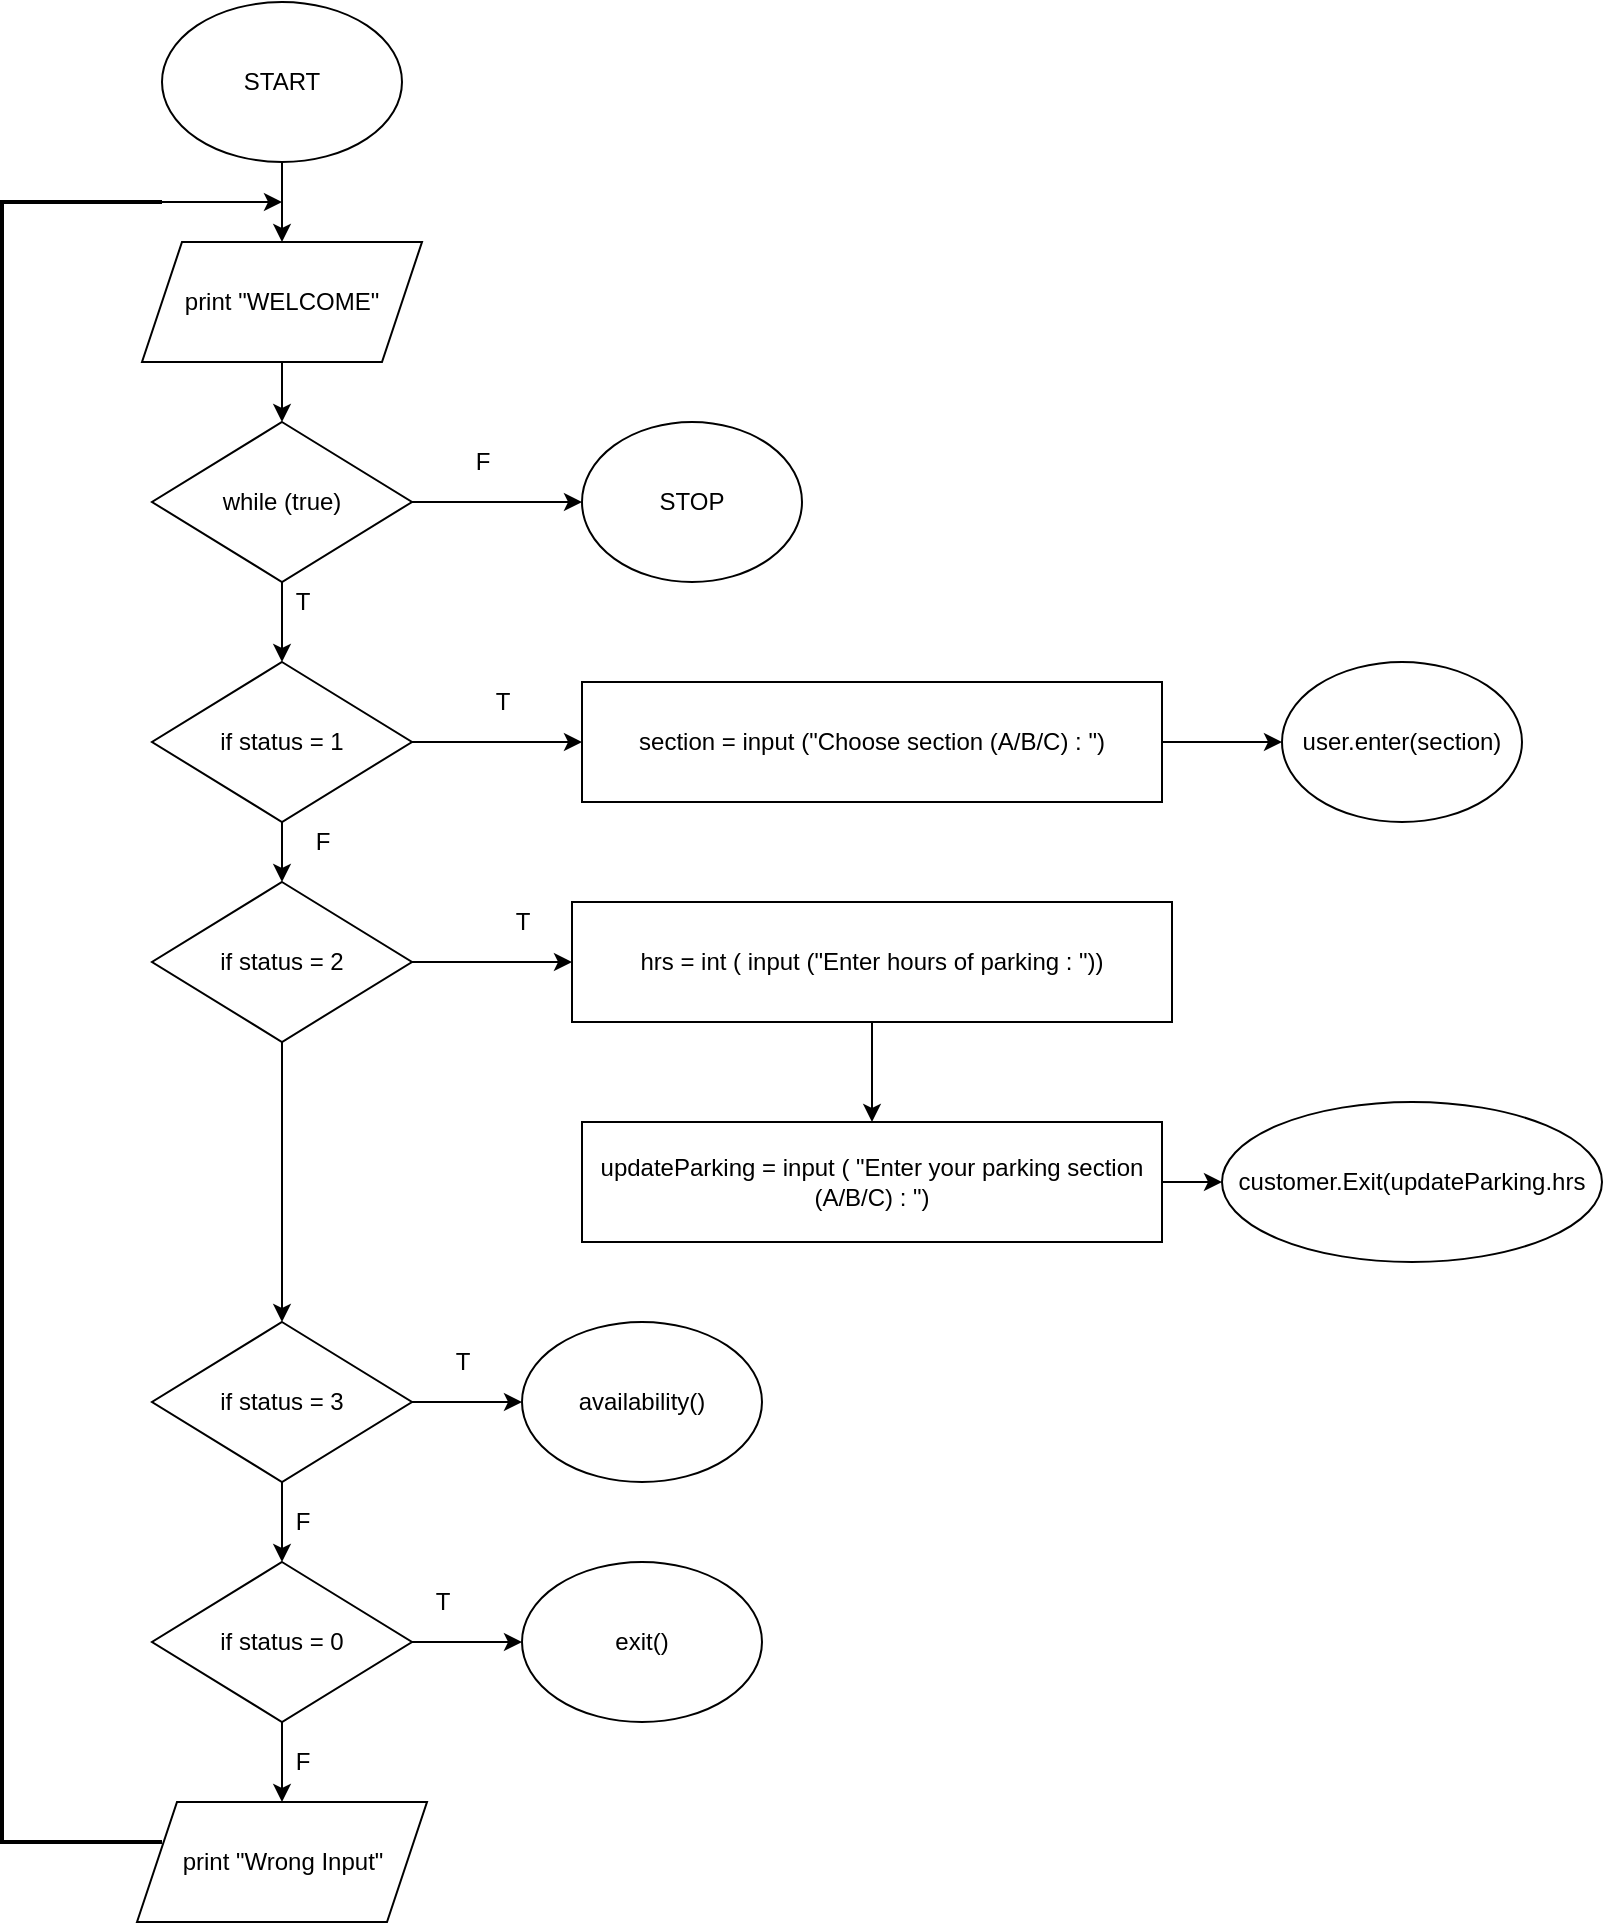 <mxfile version="20.0.3" type="github" pages="3"><diagram id="dZke65FeWdTrtd71lQtq" name="Page-1"><mxGraphModel dx="2129" dy="827" grid="1" gridSize="10" guides="1" tooltips="1" connect="1" arrows="1" fold="1" page="1" pageScale="1" pageWidth="850" pageHeight="1100" math="0" shadow="0"><root><mxCell id="0"/><mxCell id="1" parent="0"/><mxCell id="yuDeWoxZAECr5ZkOTP4S-1" value="" style="edgeStyle=orthogonalEdgeStyle;rounded=0;orthogonalLoop=1;jettySize=auto;html=1;" edge="1" parent="1" source="gPlOjS829pnAXHaT288M-1" target="gPlOjS829pnAXHaT288M-2"><mxGeometry relative="1" as="geometry"/></mxCell><mxCell id="gPlOjS829pnAXHaT288M-1" value="START" style="ellipse;whiteSpace=wrap;html=1;" vertex="1" parent="1"><mxGeometry x="110" y="40" width="120" height="80" as="geometry"/></mxCell><mxCell id="yuDeWoxZAECr5ZkOTP4S-2" value="" style="edgeStyle=orthogonalEdgeStyle;rounded=0;orthogonalLoop=1;jettySize=auto;html=1;" edge="1" parent="1" source="gPlOjS829pnAXHaT288M-2" target="gPlOjS829pnAXHaT288M-3"><mxGeometry relative="1" as="geometry"/></mxCell><mxCell id="gPlOjS829pnAXHaT288M-2" value="print &quot;WELCOME&quot;" style="shape=parallelogram;perimeter=parallelogramPerimeter;whiteSpace=wrap;html=1;fixedSize=1;" vertex="1" parent="1"><mxGeometry x="100" y="160" width="140" height="60" as="geometry"/></mxCell><mxCell id="yuDeWoxZAECr5ZkOTP4S-3" value="" style="edgeStyle=orthogonalEdgeStyle;rounded=0;orthogonalLoop=1;jettySize=auto;html=1;" edge="1" parent="1" source="gPlOjS829pnAXHaT288M-3" target="gPlOjS829pnAXHaT288M-5"><mxGeometry relative="1" as="geometry"/></mxCell><mxCell id="yuDeWoxZAECr5ZkOTP4S-20" style="edgeStyle=orthogonalEdgeStyle;rounded=0;orthogonalLoop=1;jettySize=auto;html=1;exitX=1;exitY=0.5;exitDx=0;exitDy=0;entryX=0;entryY=0.5;entryDx=0;entryDy=0;" edge="1" parent="1" source="gPlOjS829pnAXHaT288M-3" target="gPlOjS829pnAXHaT288M-6"><mxGeometry relative="1" as="geometry"/></mxCell><mxCell id="gPlOjS829pnAXHaT288M-3" value="while (true)" style="rhombus;whiteSpace=wrap;html=1;" vertex="1" parent="1"><mxGeometry x="105" y="250" width="130" height="80" as="geometry"/></mxCell><mxCell id="yuDeWoxZAECr5ZkOTP4S-5" style="edgeStyle=orthogonalEdgeStyle;rounded=0;orthogonalLoop=1;jettySize=auto;html=1;exitX=0.5;exitY=1;exitDx=0;exitDy=0;entryX=0.5;entryY=0;entryDx=0;entryDy=0;" edge="1" parent="1" source="gPlOjS829pnAXHaT288M-4" target="gPlOjS829pnAXHaT288M-10"><mxGeometry relative="1" as="geometry"/></mxCell><mxCell id="yuDeWoxZAECr5ZkOTP4S-17" style="edgeStyle=orthogonalEdgeStyle;rounded=0;orthogonalLoop=1;jettySize=auto;html=1;exitX=1;exitY=0.5;exitDx=0;exitDy=0;entryX=0;entryY=0.5;entryDx=0;entryDy=0;" edge="1" parent="1" source="gPlOjS829pnAXHaT288M-4" target="gPlOjS829pnAXHaT288M-8"><mxGeometry relative="1" as="geometry"/></mxCell><mxCell id="gPlOjS829pnAXHaT288M-4" value="if status = 2" style="rhombus;whiteSpace=wrap;html=1;" vertex="1" parent="1"><mxGeometry x="105" y="480" width="130" height="80" as="geometry"/></mxCell><mxCell id="yuDeWoxZAECr5ZkOTP4S-4" value="" style="edgeStyle=orthogonalEdgeStyle;rounded=0;orthogonalLoop=1;jettySize=auto;html=1;" edge="1" parent="1" source="gPlOjS829pnAXHaT288M-5" target="gPlOjS829pnAXHaT288M-4"><mxGeometry relative="1" as="geometry"/></mxCell><mxCell id="yuDeWoxZAECr5ZkOTP4S-18" value="" style="edgeStyle=orthogonalEdgeStyle;rounded=0;orthogonalLoop=1;jettySize=auto;html=1;" edge="1" parent="1" source="gPlOjS829pnAXHaT288M-5" target="gPlOjS829pnAXHaT288M-7"><mxGeometry relative="1" as="geometry"/></mxCell><mxCell id="gPlOjS829pnAXHaT288M-5" value="if status = 1" style="rhombus;whiteSpace=wrap;html=1;" vertex="1" parent="1"><mxGeometry x="105" y="370" width="130" height="80" as="geometry"/></mxCell><mxCell id="gPlOjS829pnAXHaT288M-6" value="STOP" style="ellipse;whiteSpace=wrap;html=1;" vertex="1" parent="1"><mxGeometry x="320" y="250" width="110" height="80" as="geometry"/></mxCell><mxCell id="yuDeWoxZAECr5ZkOTP4S-21" style="edgeStyle=orthogonalEdgeStyle;rounded=0;orthogonalLoop=1;jettySize=auto;html=1;exitX=1;exitY=0.5;exitDx=0;exitDy=0;entryX=0;entryY=0.5;entryDx=0;entryDy=0;" edge="1" parent="1" source="gPlOjS829pnAXHaT288M-7" target="gPlOjS829pnAXHaT288M-15"><mxGeometry relative="1" as="geometry"/></mxCell><mxCell id="gPlOjS829pnAXHaT288M-7" value="section = input (&quot;Choose section (A/B/C) : &quot;)" style="rounded=0;whiteSpace=wrap;html=1;" vertex="1" parent="1"><mxGeometry x="320" y="380" width="290" height="60" as="geometry"/></mxCell><mxCell id="yuDeWoxZAECr5ZkOTP4S-23" style="edgeStyle=orthogonalEdgeStyle;rounded=0;orthogonalLoop=1;jettySize=auto;html=1;exitX=0.5;exitY=1;exitDx=0;exitDy=0;entryX=0.5;entryY=0;entryDx=0;entryDy=0;" edge="1" parent="1" source="gPlOjS829pnAXHaT288M-8" target="gPlOjS829pnAXHaT288M-9"><mxGeometry relative="1" as="geometry"/></mxCell><mxCell id="gPlOjS829pnAXHaT288M-8" value="hrs = int ( input (&quot;Enter hours of parking : &quot;))" style="rounded=0;whiteSpace=wrap;html=1;" vertex="1" parent="1"><mxGeometry x="315" y="490" width="300" height="60" as="geometry"/></mxCell><mxCell id="yuDeWoxZAECr5ZkOTP4S-22" style="edgeStyle=orthogonalEdgeStyle;rounded=0;orthogonalLoop=1;jettySize=auto;html=1;exitX=1;exitY=0.5;exitDx=0;exitDy=0;entryX=0;entryY=0.5;entryDx=0;entryDy=0;" edge="1" parent="1" source="gPlOjS829pnAXHaT288M-9" target="gPlOjS829pnAXHaT288M-16"><mxGeometry relative="1" as="geometry"/></mxCell><mxCell id="gPlOjS829pnAXHaT288M-9" value="updateParking = input ( &quot;Enter your parking section (A/B/C) : &quot;)" style="rounded=0;whiteSpace=wrap;html=1;" vertex="1" parent="1"><mxGeometry x="320" y="600" width="290" height="60" as="geometry"/></mxCell><mxCell id="yuDeWoxZAECr5ZkOTP4S-6" style="edgeStyle=orthogonalEdgeStyle;rounded=0;orthogonalLoop=1;jettySize=auto;html=1;exitX=0.5;exitY=1;exitDx=0;exitDy=0;entryX=0.5;entryY=0;entryDx=0;entryDy=0;" edge="1" parent="1" source="gPlOjS829pnAXHaT288M-10" target="gPlOjS829pnAXHaT288M-11"><mxGeometry relative="1" as="geometry"/></mxCell><mxCell id="yuDeWoxZAECr5ZkOTP4S-15" style="edgeStyle=orthogonalEdgeStyle;rounded=0;orthogonalLoop=1;jettySize=auto;html=1;exitX=1;exitY=0.5;exitDx=0;exitDy=0;entryX=0;entryY=0.5;entryDx=0;entryDy=0;" edge="1" parent="1" source="gPlOjS829pnAXHaT288M-10" target="gPlOjS829pnAXHaT288M-13"><mxGeometry relative="1" as="geometry"/></mxCell><mxCell id="gPlOjS829pnAXHaT288M-10" value="if status = 3" style="rhombus;whiteSpace=wrap;html=1;" vertex="1" parent="1"><mxGeometry x="105" y="700" width="130" height="80" as="geometry"/></mxCell><mxCell id="yuDeWoxZAECr5ZkOTP4S-7" style="edgeStyle=orthogonalEdgeStyle;rounded=0;orthogonalLoop=1;jettySize=auto;html=1;exitX=0.5;exitY=1;exitDx=0;exitDy=0;entryX=0.5;entryY=0;entryDx=0;entryDy=0;" edge="1" parent="1" source="gPlOjS829pnAXHaT288M-11" target="gPlOjS829pnAXHaT288M-12"><mxGeometry relative="1" as="geometry"/></mxCell><mxCell id="yuDeWoxZAECr5ZkOTP4S-16" style="edgeStyle=orthogonalEdgeStyle;rounded=0;orthogonalLoop=1;jettySize=auto;html=1;exitX=1;exitY=0.5;exitDx=0;exitDy=0;entryX=0;entryY=0.5;entryDx=0;entryDy=0;" edge="1" parent="1" source="gPlOjS829pnAXHaT288M-11" target="gPlOjS829pnAXHaT288M-14"><mxGeometry relative="1" as="geometry"/></mxCell><mxCell id="gPlOjS829pnAXHaT288M-11" value="if status = 0" style="rhombus;whiteSpace=wrap;html=1;" vertex="1" parent="1"><mxGeometry x="105" y="820" width="130" height="80" as="geometry"/></mxCell><mxCell id="gPlOjS829pnAXHaT288M-12" value="print &quot;Wrong Input&quot;" style="shape=parallelogram;perimeter=parallelogramPerimeter;whiteSpace=wrap;html=1;fixedSize=1;" vertex="1" parent="1"><mxGeometry x="97.5" y="940" width="145" height="60" as="geometry"/></mxCell><mxCell id="gPlOjS829pnAXHaT288M-13" value="availability()" style="ellipse;whiteSpace=wrap;html=1;" vertex="1" parent="1"><mxGeometry x="290" y="700" width="120" height="80" as="geometry"/></mxCell><mxCell id="gPlOjS829pnAXHaT288M-14" value="exit()" style="ellipse;whiteSpace=wrap;html=1;" vertex="1" parent="1"><mxGeometry x="290" y="820" width="120" height="80" as="geometry"/></mxCell><mxCell id="gPlOjS829pnAXHaT288M-15" value="user.enter(section)" style="ellipse;whiteSpace=wrap;html=1;" vertex="1" parent="1"><mxGeometry x="670" y="370" width="120" height="80" as="geometry"/></mxCell><mxCell id="gPlOjS829pnAXHaT288M-16" value="customer.Exit(updateParking.hrs" style="ellipse;whiteSpace=wrap;html=1;" vertex="1" parent="1"><mxGeometry x="640" y="590" width="190" height="80" as="geometry"/></mxCell><mxCell id="yuDeWoxZAECr5ZkOTP4S-14" style="edgeStyle=orthogonalEdgeStyle;rounded=0;orthogonalLoop=1;jettySize=auto;html=1;exitX=1;exitY=0;exitDx=0;exitDy=0;exitPerimeter=0;" edge="1" parent="1" source="yuDeWoxZAECr5ZkOTP4S-13"><mxGeometry relative="1" as="geometry"><mxPoint x="170" y="140" as="targetPoint"/><Array as="points"><mxPoint x="130" y="140"/><mxPoint x="130" y="140"/></Array></mxGeometry></mxCell><mxCell id="yuDeWoxZAECr5ZkOTP4S-13" value="" style="strokeWidth=2;html=1;shape=mxgraph.flowchart.annotation_1;align=left;pointerEvents=1;" vertex="1" parent="1"><mxGeometry x="30" y="140" width="80" height="820" as="geometry"/></mxCell><mxCell id="gNuWgUOWzF7kq5KOyd63-1" value="F" style="text;html=1;align=center;verticalAlign=middle;resizable=0;points=[];autosize=1;strokeColor=none;fillColor=none;" vertex="1" parent="1"><mxGeometry x="255" y="255" width="30" height="30" as="geometry"/></mxCell><mxCell id="gNuWgUOWzF7kq5KOyd63-2" value="T" style="text;html=1;align=center;verticalAlign=middle;resizable=0;points=[];autosize=1;strokeColor=none;fillColor=none;" vertex="1" parent="1"><mxGeometry x="265" y="375" width="30" height="30" as="geometry"/></mxCell><mxCell id="gNuWgUOWzF7kq5KOyd63-3" value="T" style="text;html=1;align=center;verticalAlign=middle;resizable=0;points=[];autosize=1;strokeColor=none;fillColor=none;" vertex="1" parent="1"><mxGeometry x="165" y="325" width="30" height="30" as="geometry"/></mxCell><mxCell id="gNuWgUOWzF7kq5KOyd63-4" value="F" style="text;html=1;align=center;verticalAlign=middle;resizable=0;points=[];autosize=1;strokeColor=none;fillColor=none;" vertex="1" parent="1"><mxGeometry x="175" y="445" width="30" height="30" as="geometry"/></mxCell><mxCell id="gNuWgUOWzF7kq5KOyd63-5" value="T" style="text;html=1;align=center;verticalAlign=middle;resizable=0;points=[];autosize=1;strokeColor=none;fillColor=none;" vertex="1" parent="1"><mxGeometry x="275" y="485" width="30" height="30" as="geometry"/></mxCell><mxCell id="gNuWgUOWzF7kq5KOyd63-6" value="T" style="text;html=1;align=center;verticalAlign=middle;resizable=0;points=[];autosize=1;strokeColor=none;fillColor=none;" vertex="1" parent="1"><mxGeometry x="245" y="705" width="30" height="30" as="geometry"/></mxCell><mxCell id="gNuWgUOWzF7kq5KOyd63-7" value="T" style="text;html=1;align=center;verticalAlign=middle;resizable=0;points=[];autosize=1;strokeColor=none;fillColor=none;" vertex="1" parent="1"><mxGeometry x="235" y="825" width="30" height="30" as="geometry"/></mxCell><mxCell id="gNuWgUOWzF7kq5KOyd63-8" value="F" style="text;html=1;align=center;verticalAlign=middle;resizable=0;points=[];autosize=1;strokeColor=none;fillColor=none;" vertex="1" parent="1"><mxGeometry x="165" y="905" width="30" height="30" as="geometry"/></mxCell><mxCell id="gNuWgUOWzF7kq5KOyd63-9" value="F" style="text;html=1;align=center;verticalAlign=middle;resizable=0;points=[];autosize=1;strokeColor=none;fillColor=none;" vertex="1" parent="1"><mxGeometry x="165" y="785" width="30" height="30" as="geometry"/></mxCell></root></mxGraphModel></diagram><diagram id="xhCOmpASh_4ALtEnbLEV" name="Page-2"><mxGraphModel dx="595" dy="603" grid="1" gridSize="10" guides="1" tooltips="1" connect="1" arrows="1" fold="1" page="1" pageScale="1" pageWidth="850" pageHeight="1100" math="0" shadow="0"><root><mxCell id="0"/><mxCell id="1" parent="0"/><mxCell id="6RnPER0zExKGgzxVN3t1-1" value="print ( &quot;Parking is full!!&quot;)" style="shape=parallelogram;perimeter=parallelogramPerimeter;whiteSpace=wrap;html=1;fixedSize=1;" vertex="1" parent="1"><mxGeometry x="40" y="190" width="160" height="60" as="geometry"/></mxCell><mxCell id="Ubqw5vopJrN0xRVQQQf5-1" style="edgeStyle=orthogonalEdgeStyle;rounded=0;orthogonalLoop=1;jettySize=auto;html=1;exitX=0.5;exitY=1;exitDx=0;exitDy=0;entryX=0.5;entryY=0;entryDx=0;entryDy=0;" edge="1" parent="1" source="6RnPER0zExKGgzxVN3t1-4" target="6RnPER0zExKGgzxVN3t1-6"><mxGeometry relative="1" as="geometry"/></mxCell><mxCell id="Ubqw5vopJrN0xRVQQQf5-8" style="edgeStyle=orthogonalEdgeStyle;rounded=0;orthogonalLoop=1;jettySize=auto;html=1;exitX=0;exitY=0.5;exitDx=0;exitDy=0;entryX=1;entryY=0.5;entryDx=0;entryDy=0;" edge="1" parent="1" source="6RnPER0zExKGgzxVN3t1-4" target="6RnPER0zExKGgzxVN3t1-1"><mxGeometry relative="1" as="geometry"/></mxCell><mxCell id="6RnPER0zExKGgzxVN3t1-4" value="if parking &amp;gt; 0" style="rhombus;whiteSpace=wrap;html=1;" vertex="1" parent="1"><mxGeometry x="260" y="180" width="190" height="80" as="geometry"/></mxCell><mxCell id="Ubqw5vopJrN0xRVQQQf5-3" style="edgeStyle=orthogonalEdgeStyle;rounded=0;orthogonalLoop=1;jettySize=auto;html=1;exitX=0.5;exitY=1;exitDx=0;exitDy=0;entryX=0.5;entryY=0;entryDx=0;entryDy=0;" edge="1" parent="1" source="6RnPER0zExKGgzxVN3t1-5" target="6RnPER0zExKGgzxVN3t1-8"><mxGeometry relative="1" as="geometry"/></mxCell><mxCell id="Ubqw5vopJrN0xRVQQQf5-7" style="edgeStyle=orthogonalEdgeStyle;rounded=0;orthogonalLoop=1;jettySize=auto;html=1;exitX=0;exitY=0.5;exitDx=0;exitDy=0;entryX=1;entryY=0.5;entryDx=0;entryDy=0;" edge="1" parent="1" source="6RnPER0zExKGgzxVN3t1-5" target="He_QfMIC1nEF6KLWv-Cf-2"><mxGeometry relative="1" as="geometry"/></mxCell><mxCell id="6RnPER0zExKGgzxVN3t1-5" value="if parking &amp;gt; 0" style="rhombus;whiteSpace=wrap;html=1;" vertex="1" parent="1"><mxGeometry x="270" y="390" width="170" height="80" as="geometry"/></mxCell><mxCell id="6RnPER0zExKGgzxVN3t1-6" value="parking [A] -= 1" style="rounded=0;whiteSpace=wrap;html=1;" vertex="1" parent="1"><mxGeometry x="295" y="290" width="120" height="60" as="geometry"/></mxCell><mxCell id="Ubqw5vopJrN0xRVQQQf5-5" style="edgeStyle=orthogonalEdgeStyle;rounded=0;orthogonalLoop=1;jettySize=auto;html=1;exitX=0.5;exitY=1;exitDx=0;exitDy=0;entryX=0.5;entryY=0;entryDx=0;entryDy=0;" edge="1" parent="1" source="6RnPER0zExKGgzxVN3t1-7" target="6RnPER0zExKGgzxVN3t1-9"><mxGeometry relative="1" as="geometry"/></mxCell><mxCell id="Ubqw5vopJrN0xRVQQQf5-6" style="edgeStyle=orthogonalEdgeStyle;rounded=0;orthogonalLoop=1;jettySize=auto;html=1;exitX=0;exitY=0.5;exitDx=0;exitDy=0;entryX=1;entryY=0.5;entryDx=0;entryDy=0;" edge="1" parent="1" source="6RnPER0zExKGgzxVN3t1-7" target="He_QfMIC1nEF6KLWv-Cf-1"><mxGeometry relative="1" as="geometry"/></mxCell><mxCell id="6RnPER0zExKGgzxVN3t1-7" value="if parking &amp;gt; 0" style="rhombus;whiteSpace=wrap;html=1;" vertex="1" parent="1"><mxGeometry x="270" y="590" width="170" height="80" as="geometry"/></mxCell><mxCell id="6RnPER0zExKGgzxVN3t1-8" value="parking [A] -= 1" style="rounded=0;whiteSpace=wrap;html=1;" vertex="1" parent="1"><mxGeometry x="295" y="500" width="120" height="60" as="geometry"/></mxCell><mxCell id="6RnPER0zExKGgzxVN3t1-9" value="parking [A] -= 1" style="rounded=0;whiteSpace=wrap;html=1;" vertex="1" parent="1"><mxGeometry x="295" y="710" width="120" height="60" as="geometry"/></mxCell><mxCell id="Ubqw5vopJrN0xRVQQQf5-15" value="" style="edgeStyle=orthogonalEdgeStyle;rounded=0;orthogonalLoop=1;jettySize=auto;html=1;" edge="1" parent="1" source="6RnPER0zExKGgzxVN3t1-10" target="6RnPER0zExKGgzxVN3t1-11"><mxGeometry relative="1" as="geometry"/></mxCell><mxCell id="6RnPER0zExKGgzxVN3t1-10" value="user.Enter (section)" style="ellipse;whiteSpace=wrap;html=1;" vertex="1" parent="1"><mxGeometry x="545" y="70" width="120" height="80" as="geometry"/></mxCell><mxCell id="Ubqw5vopJrN0xRVQQQf5-9" style="edgeStyle=orthogonalEdgeStyle;rounded=0;orthogonalLoop=1;jettySize=auto;html=1;exitX=0;exitY=0.5;exitDx=0;exitDy=0;entryX=1;entryY=0.5;entryDx=0;entryDy=0;" edge="1" parent="1" source="6RnPER0zExKGgzxVN3t1-11" target="6RnPER0zExKGgzxVN3t1-4"><mxGeometry relative="1" as="geometry"/></mxCell><mxCell id="Ubqw5vopJrN0xRVQQQf5-14" style="edgeStyle=orthogonalEdgeStyle;rounded=0;orthogonalLoop=1;jettySize=auto;html=1;exitX=0.5;exitY=1;exitDx=0;exitDy=0;entryX=0.5;entryY=0;entryDx=0;entryDy=0;" edge="1" parent="1" source="6RnPER0zExKGgzxVN3t1-11" target="6RnPER0zExKGgzxVN3t1-12"><mxGeometry relative="1" as="geometry"/></mxCell><mxCell id="6RnPER0zExKGgzxVN3t1-11" value="if section = A" style="rhombus;whiteSpace=wrap;html=1;" vertex="1" parent="1"><mxGeometry x="510" y="180" width="190" height="80" as="geometry"/></mxCell><mxCell id="Ubqw5vopJrN0xRVQQQf5-10" style="edgeStyle=orthogonalEdgeStyle;rounded=0;orthogonalLoop=1;jettySize=auto;html=1;exitX=0;exitY=0.5;exitDx=0;exitDy=0;entryX=1;entryY=0.5;entryDx=0;entryDy=0;" edge="1" parent="1" source="6RnPER0zExKGgzxVN3t1-12" target="6RnPER0zExKGgzxVN3t1-5"><mxGeometry relative="1" as="geometry"/></mxCell><mxCell id="Ubqw5vopJrN0xRVQQQf5-13" style="edgeStyle=orthogonalEdgeStyle;rounded=0;orthogonalLoop=1;jettySize=auto;html=1;exitX=0.5;exitY=1;exitDx=0;exitDy=0;entryX=0.5;entryY=0;entryDx=0;entryDy=0;" edge="1" parent="1" source="6RnPER0zExKGgzxVN3t1-12" target="6RnPER0zExKGgzxVN3t1-13"><mxGeometry relative="1" as="geometry"/></mxCell><mxCell id="6RnPER0zExKGgzxVN3t1-12" value="if section = B" style="rhombus;whiteSpace=wrap;html=1;" vertex="1" parent="1"><mxGeometry x="497.5" y="390" width="215" height="80" as="geometry"/></mxCell><mxCell id="Ubqw5vopJrN0xRVQQQf5-11" style="edgeStyle=orthogonalEdgeStyle;rounded=0;orthogonalLoop=1;jettySize=auto;html=1;exitX=0;exitY=0.5;exitDx=0;exitDy=0;entryX=1;entryY=0.5;entryDx=0;entryDy=0;" edge="1" parent="1" source="6RnPER0zExKGgzxVN3t1-13" target="6RnPER0zExKGgzxVN3t1-7"><mxGeometry relative="1" as="geometry"/></mxCell><mxCell id="Ubqw5vopJrN0xRVQQQf5-12" style="edgeStyle=orthogonalEdgeStyle;rounded=0;orthogonalLoop=1;jettySize=auto;html=1;exitX=0.5;exitY=1;exitDx=0;exitDy=0;entryX=0.5;entryY=0;entryDx=0;entryDy=0;" edge="1" parent="1" source="6RnPER0zExKGgzxVN3t1-13" target="6RnPER0zExKGgzxVN3t1-14"><mxGeometry relative="1" as="geometry"/></mxCell><mxCell id="6RnPER0zExKGgzxVN3t1-13" value="if section = C" style="rhombus;whiteSpace=wrap;html=1;" vertex="1" parent="1"><mxGeometry x="497.5" y="590" width="215" height="80" as="geometry"/></mxCell><mxCell id="6RnPER0zExKGgzxVN3t1-14" value="print ( &quot;Wrong Input&quot; )" style="shape=parallelogram;perimeter=parallelogramPerimeter;whiteSpace=wrap;html=1;fixedSize=1;" vertex="1" parent="1"><mxGeometry x="495" y="740" width="220" height="60" as="geometry"/></mxCell><mxCell id="Ubqw5vopJrN0xRVQQQf5-16" style="edgeStyle=orthogonalEdgeStyle;rounded=0;orthogonalLoop=1;jettySize=auto;html=1;exitX=0.5;exitY=1;exitDx=0;exitDy=0;entryX=0.5;entryY=0;entryDx=0;entryDy=0;" edge="1" parent="1" source="6RnPER0zExKGgzxVN3t1-15" target="6RnPER0zExKGgzxVN3t1-16"><mxGeometry relative="1" as="geometry"/></mxCell><mxCell id="6RnPER0zExKGgzxVN3t1-15" value="availability()" style="ellipse;whiteSpace=wrap;html=1;" vertex="1" parent="1"><mxGeometry x="80" y="860" width="120" height="80" as="geometry"/></mxCell><mxCell id="6RnPER0zExKGgzxVN3t1-16" value="print(&quot;----Parking Available----&quot;)" style="shape=parallelogram;perimeter=parallelogramPerimeter;whiteSpace=wrap;html=1;fixedSize=1;" vertex="1" parent="1"><mxGeometry x="35" y="980" width="210" height="60" as="geometry"/></mxCell><mxCell id="He_QfMIC1nEF6KLWv-Cf-1" value="Print ( &quot;Parking is full!!&quot;)" style="shape=parallelogram;perimeter=parallelogramPerimeter;whiteSpace=wrap;html=1;fixedSize=1;" vertex="1" parent="1"><mxGeometry x="35" y="600" width="160" height="60" as="geometry"/></mxCell><mxCell id="He_QfMIC1nEF6KLWv-Cf-2" value="print ( &quot;Parking is full!!&quot;)" style="shape=parallelogram;perimeter=parallelogramPerimeter;whiteSpace=wrap;html=1;fixedSize=1;" vertex="1" parent="1"><mxGeometry x="40" y="400" width="160" height="60" as="geometry"/></mxCell><mxCell id="XQUGs3RwAXhIxsUgrfzX-1" value="T" style="text;html=1;align=center;verticalAlign=middle;resizable=0;points=[];autosize=1;strokeColor=none;fillColor=none;" vertex="1" parent="1"><mxGeometry x="475" y="185" width="30" height="30" as="geometry"/></mxCell><mxCell id="XQUGs3RwAXhIxsUgrfzX-2" value="T" style="text;html=1;align=center;verticalAlign=middle;resizable=0;points=[];autosize=1;strokeColor=none;fillColor=none;" vertex="1" parent="1"><mxGeometry x="465" y="395" width="30" height="30" as="geometry"/></mxCell><mxCell id="XQUGs3RwAXhIxsUgrfzX-3" value="F" style="text;html=1;align=center;verticalAlign=middle;resizable=0;points=[];autosize=1;strokeColor=none;fillColor=none;" vertex="1" parent="1"><mxGeometry x="225" y="185" width="30" height="30" as="geometry"/></mxCell><mxCell id="XQUGs3RwAXhIxsUgrfzX-4" value="F" style="text;html=1;align=center;verticalAlign=middle;resizable=0;points=[];autosize=1;strokeColor=none;fillColor=none;" vertex="1" parent="1"><mxGeometry x="215" y="395" width="30" height="30" as="geometry"/></mxCell><mxCell id="XQUGs3RwAXhIxsUgrfzX-5" value="F" style="text;html=1;align=center;verticalAlign=middle;resizable=0;points=[];autosize=1;strokeColor=none;fillColor=none;" vertex="1" parent="1"><mxGeometry x="215" y="595" width="30" height="30" as="geometry"/></mxCell><mxCell id="XQUGs3RwAXhIxsUgrfzX-6" value="F" style="text;html=1;align=center;verticalAlign=middle;resizable=0;points=[];autosize=1;strokeColor=none;fillColor=none;" vertex="1" parent="1"><mxGeometry x="605" y="685" width="30" height="30" as="geometry"/></mxCell><mxCell id="XQUGs3RwAXhIxsUgrfzX-7" value="F" style="text;html=1;align=center;verticalAlign=middle;resizable=0;points=[];autosize=1;strokeColor=none;fillColor=none;" vertex="1" parent="1"><mxGeometry x="605" y="515" width="30" height="30" as="geometry"/></mxCell><mxCell id="XQUGs3RwAXhIxsUgrfzX-8" value="F" style="text;html=1;align=center;verticalAlign=middle;resizable=0;points=[];autosize=1;strokeColor=none;fillColor=none;" vertex="1" parent="1"><mxGeometry x="605" y="295" width="30" height="30" as="geometry"/></mxCell></root></mxGraphModel></diagram><diagram id="jS7LAuncqyBieb7ULyKA" name="Page-3"><mxGraphModel dx="1490" dy="579" grid="1" gridSize="10" guides="1" tooltips="1" connect="1" arrows="1" fold="1" page="1" pageScale="1" pageWidth="850" pageHeight="1100" math="0" shadow="0"><root><mxCell id="0"/><mxCell id="1" parent="0"/><mxCell id="q7E739q_i9FRIlxsSPJx-6" value="" style="edgeStyle=orthogonalEdgeStyle;rounded=0;orthogonalLoop=1;jettySize=auto;html=1;" edge="1" parent="1" source="tJOllbiGCvBJKQfQqoSW-1" target="7d89xnMgudSe9vDh9m5W-2"><mxGeometry relative="1" as="geometry"/></mxCell><mxCell id="q7E739q_i9FRIlxsSPJx-11" style="edgeStyle=orthogonalEdgeStyle;rounded=0;orthogonalLoop=1;jettySize=auto;html=1;exitX=0.5;exitY=1;exitDx=0;exitDy=0;entryX=0.5;entryY=0;entryDx=0;entryDy=0;" edge="1" parent="1" source="tJOllbiGCvBJKQfQqoSW-1" target="tJOllbiGCvBJKQfQqoSW-2"><mxGeometry relative="1" as="geometry"/></mxCell><mxCell id="tJOllbiGCvBJKQfQqoSW-1" value="if updateParking==A" style="rhombus;whiteSpace=wrap;html=1;" vertex="1" parent="1"><mxGeometry x="370" y="160" width="190" height="80" as="geometry"/></mxCell><mxCell id="q7E739q_i9FRIlxsSPJx-7" value="" style="edgeStyle=orthogonalEdgeStyle;rounded=0;orthogonalLoop=1;jettySize=auto;html=1;" edge="1" parent="1" source="tJOllbiGCvBJKQfQqoSW-2" target="7d89xnMgudSe9vDh9m5W-3"><mxGeometry relative="1" as="geometry"/></mxCell><mxCell id="q7E739q_i9FRIlxsSPJx-10" style="edgeStyle=orthogonalEdgeStyle;rounded=0;orthogonalLoop=1;jettySize=auto;html=1;exitX=0.5;exitY=1;exitDx=0;exitDy=0;entryX=0.5;entryY=0;entryDx=0;entryDy=0;" edge="1" parent="1" source="tJOllbiGCvBJKQfQqoSW-2" target="tJOllbiGCvBJKQfQqoSW-3"><mxGeometry relative="1" as="geometry"/></mxCell><mxCell id="tJOllbiGCvBJKQfQqoSW-2" value="if updateParking==B" style="rhombus;whiteSpace=wrap;html=1;" vertex="1" parent="1"><mxGeometry x="357.5" y="370" width="215" height="80" as="geometry"/></mxCell><mxCell id="q7E739q_i9FRIlxsSPJx-8" value="" style="edgeStyle=orthogonalEdgeStyle;rounded=0;orthogonalLoop=1;jettySize=auto;html=1;" edge="1" parent="1" source="tJOllbiGCvBJKQfQqoSW-3" target="7d89xnMgudSe9vDh9m5W-4"><mxGeometry relative="1" as="geometry"/></mxCell><mxCell id="q7E739q_i9FRIlxsSPJx-9" value="" style="edgeStyle=orthogonalEdgeStyle;rounded=0;orthogonalLoop=1;jettySize=auto;html=1;" edge="1" parent="1" source="tJOllbiGCvBJKQfQqoSW-3" target="Lf3lgzga5kDNLHko_kaT-8"><mxGeometry relative="1" as="geometry"/></mxCell><mxCell id="tJOllbiGCvBJKQfQqoSW-3" value="if updateParking==C" style="rhombus;whiteSpace=wrap;html=1;" vertex="1" parent="1"><mxGeometry x="357.5" y="570" width="215" height="80" as="geometry"/></mxCell><mxCell id="q7E739q_i9FRIlxsSPJx-12" style="edgeStyle=orthogonalEdgeStyle;rounded=0;orthogonalLoop=1;jettySize=auto;html=1;exitX=0.5;exitY=1;exitDx=0;exitDy=0;entryX=0.5;entryY=0;entryDx=0;entryDy=0;" edge="1" parent="1" source="Lf3lgzga5kDNLHko_kaT-7" target="tJOllbiGCvBJKQfQqoSW-1"><mxGeometry relative="1" as="geometry"/></mxCell><mxCell id="Lf3lgzga5kDNLHko_kaT-7" value="Customer.Exit(updateParking,hrs)" style="ellipse;whiteSpace=wrap;html=1;" vertex="1" parent="1"><mxGeometry x="332.5" y="30" width="265" height="80" as="geometry"/></mxCell><mxCell id="Lf3lgzga5kDNLHko_kaT-8" value="print(&quot;Wrong Section&quot;)" style="shape=parallelogram;perimeter=parallelogramPerimeter;whiteSpace=wrap;html=1;fixedSize=1;" vertex="1" parent="1"><mxGeometry x="367.5" y="750" width="195" height="60" as="geometry"/></mxCell><mxCell id="q7E739q_i9FRIlxsSPJx-14" style="edgeStyle=orthogonalEdgeStyle;rounded=0;orthogonalLoop=1;jettySize=auto;html=1;exitX=0.5;exitY=1;exitDx=0;exitDy=0;entryX=0.5;entryY=0;entryDx=0;entryDy=0;" edge="1" parent="1" source="YjQmZbdUqPtD_qb-SGCg-3" target="YjQmZbdUqPtD_qb-SGCg-4"><mxGeometry relative="1" as="geometry"/></mxCell><mxCell id="q7E739q_i9FRIlxsSPJx-17" value="" style="edgeStyle=orthogonalEdgeStyle;rounded=0;orthogonalLoop=1;jettySize=auto;html=1;" edge="1" parent="1" source="YjQmZbdUqPtD_qb-SGCg-3" target="YjQmZbdUqPtD_qb-SGCg-6"><mxGeometry relative="1" as="geometry"/></mxCell><mxCell id="YjQmZbdUqPtD_qb-SGCg-3" value="if hrs&amp;lt;=1" style="rhombus;whiteSpace=wrap;html=1;" vertex="1" parent="1"><mxGeometry x="520" y="990" width="130" height="80" as="geometry"/></mxCell><mxCell id="q7E739q_i9FRIlxsSPJx-15" style="edgeStyle=orthogonalEdgeStyle;rounded=0;orthogonalLoop=1;jettySize=auto;html=1;exitX=0.5;exitY=1;exitDx=0;exitDy=0;entryX=0.5;entryY=0;entryDx=0;entryDy=0;" edge="1" parent="1" source="YjQmZbdUqPtD_qb-SGCg-4" target="YjQmZbdUqPtD_qb-SGCg-8"><mxGeometry relative="1" as="geometry"/></mxCell><mxCell id="q7E739q_i9FRIlxsSPJx-16" value="" style="edgeStyle=orthogonalEdgeStyle;rounded=0;orthogonalLoop=1;jettySize=auto;html=1;" edge="1" parent="1" source="YjQmZbdUqPtD_qb-SGCg-4" target="YjQmZbdUqPtD_qb-SGCg-7"><mxGeometry relative="1" as="geometry"/></mxCell><mxCell id="YjQmZbdUqPtD_qb-SGCg-4" value="if hrs&amp;gt;1" style="rhombus;whiteSpace=wrap;html=1;" vertex="1" parent="1"><mxGeometry x="510" y="1120" width="150" height="80" as="geometry"/></mxCell><mxCell id="q7E739q_i9FRIlxsSPJx-13" style="edgeStyle=orthogonalEdgeStyle;rounded=0;orthogonalLoop=1;jettySize=auto;html=1;exitX=0.5;exitY=1;exitDx=0;exitDy=0;entryX=0.5;entryY=0;entryDx=0;entryDy=0;" edge="1" parent="1" source="YjQmZbdUqPtD_qb-SGCg-5" target="YjQmZbdUqPtD_qb-SGCg-3"><mxGeometry relative="1" as="geometry"/></mxCell><mxCell id="YjQmZbdUqPtD_qb-SGCg-5" value="priceCalc.Calc(hrs)" style="ellipse;whiteSpace=wrap;html=1;" vertex="1" parent="1"><mxGeometry x="510" y="850" width="150" height="80" as="geometry"/></mxCell><mxCell id="YjQmZbdUqPtD_qb-SGCg-6" value="totalPrice=1" style="rounded=0;whiteSpace=wrap;html=1;" vertex="1" parent="1"><mxGeometry x="320" y="1000" width="120" height="60" as="geometry"/></mxCell><mxCell id="YjQmZbdUqPtD_qb-SGCg-7" value="totalPrice=1.5*hrs+1" style="rounded=0;whiteSpace=wrap;html=1;" vertex="1" parent="1"><mxGeometry x="320" y="1130" width="120" height="60" as="geometry"/></mxCell><mxCell id="YjQmZbdUqPtD_qb-SGCg-8" value="EXIT" style="ellipse;whiteSpace=wrap;html=1;" vertex="1" parent="1"><mxGeometry x="525" y="1250" width="120" height="80" as="geometry"/></mxCell><mxCell id="q7E739q_i9FRIlxsSPJx-1" value="" style="edgeStyle=orthogonalEdgeStyle;rounded=0;orthogonalLoop=1;jettySize=auto;html=1;" edge="1" parent="1" source="7d89xnMgudSe9vDh9m5W-2" target="7d89xnMgudSe9vDh9m5W-5"><mxGeometry relative="1" as="geometry"/></mxCell><mxCell id="7d89xnMgudSe9vDh9m5W-2" value="parking[A]+=1" style="rounded=0;whiteSpace=wrap;html=1;" vertex="1" parent="1"><mxGeometry x="80" y="170" width="200" height="60" as="geometry"/></mxCell><mxCell id="q7E739q_i9FRIlxsSPJx-3" value="" style="edgeStyle=orthogonalEdgeStyle;rounded=0;orthogonalLoop=1;jettySize=auto;html=1;" edge="1" parent="1" source="7d89xnMgudSe9vDh9m5W-3" target="7d89xnMgudSe9vDh9m5W-6"><mxGeometry relative="1" as="geometry"/></mxCell><mxCell id="7d89xnMgudSe9vDh9m5W-3" value="parking[B}+=1" style="rounded=0;whiteSpace=wrap;html=1;" vertex="1" parent="1"><mxGeometry x="87.5" y="380" width="185" height="60" as="geometry"/></mxCell><mxCell id="q7E739q_i9FRIlxsSPJx-5" value="" style="edgeStyle=orthogonalEdgeStyle;rounded=0;orthogonalLoop=1;jettySize=auto;html=1;" edge="1" parent="1" source="7d89xnMgudSe9vDh9m5W-4" target="7d89xnMgudSe9vDh9m5W-7"><mxGeometry relative="1" as="geometry"/></mxCell><mxCell id="7d89xnMgudSe9vDh9m5W-4" value="parking[C]+=1" style="rounded=0;whiteSpace=wrap;html=1;" vertex="1" parent="1"><mxGeometry x="80" y="580" width="200" height="60" as="geometry"/></mxCell><mxCell id="7d89xnMgudSe9vDh9m5W-5" value="priceCalc.Calc(hrs)" style="ellipse;whiteSpace=wrap;html=1;" vertex="1" parent="1"><mxGeometry x="120" y="260" width="120" height="80" as="geometry"/></mxCell><mxCell id="7d89xnMgudSe9vDh9m5W-6" value="priceCalc.Calc(hrs)" style="ellipse;whiteSpace=wrap;html=1;" vertex="1" parent="1"><mxGeometry x="120" y="460" width="120" height="80" as="geometry"/></mxCell><mxCell id="7d89xnMgudSe9vDh9m5W-7" value="priceCalc.Calc(hrs)" style="ellipse;whiteSpace=wrap;html=1;" vertex="1" parent="1"><mxGeometry x="120" y="680" width="120" height="80" as="geometry"/></mxCell><mxCell id="ANF3Cnx6vuXdzJ7Nuned-1" value="T" style="text;html=1;align=center;verticalAlign=middle;resizable=0;points=[];autosize=1;strokeColor=none;fillColor=none;" vertex="1" parent="1"><mxGeometry x="315" y="165" width="30" height="30" as="geometry"/></mxCell><mxCell id="ANF3Cnx6vuXdzJ7Nuned-2" value="T" style="text;html=1;align=center;verticalAlign=middle;resizable=0;points=[];autosize=1;strokeColor=none;fillColor=none;" vertex="1" parent="1"><mxGeometry x="305" y="375" width="30" height="30" as="geometry"/></mxCell><mxCell id="ANF3Cnx6vuXdzJ7Nuned-3" value="T" style="text;html=1;align=center;verticalAlign=middle;resizable=0;points=[];autosize=1;strokeColor=none;fillColor=none;" vertex="1" parent="1"><mxGeometry x="305" y="575" width="30" height="30" as="geometry"/></mxCell><mxCell id="ANF3Cnx6vuXdzJ7Nuned-4" value="F" style="text;html=1;align=center;verticalAlign=middle;resizable=0;points=[];autosize=1;strokeColor=none;fillColor=none;" vertex="1" parent="1"><mxGeometry x="465" y="305" width="30" height="30" as="geometry"/></mxCell><mxCell id="ANF3Cnx6vuXdzJ7Nuned-5" value="F" style="text;html=1;align=center;verticalAlign=middle;resizable=0;points=[];autosize=1;strokeColor=none;fillColor=none;" vertex="1" parent="1"><mxGeometry x="475" y="515" width="30" height="30" as="geometry"/></mxCell><mxCell id="ANF3Cnx6vuXdzJ7Nuned-6" value="F" style="text;html=1;align=center;verticalAlign=middle;resizable=0;points=[];autosize=1;strokeColor=none;fillColor=none;" vertex="1" parent="1"><mxGeometry x="475" y="705" width="30" height="30" as="geometry"/></mxCell><mxCell id="ANF3Cnx6vuXdzJ7Nuned-7" value="T" style="text;html=1;align=center;verticalAlign=middle;resizable=0;points=[];autosize=1;strokeColor=none;fillColor=none;" vertex="1" parent="1"><mxGeometry x="475" y="995" width="30" height="30" as="geometry"/></mxCell><mxCell id="ANF3Cnx6vuXdzJ7Nuned-8" value="T" style="text;html=1;align=center;verticalAlign=middle;resizable=0;points=[];autosize=1;strokeColor=none;fillColor=none;" vertex="1" parent="1"><mxGeometry x="465" y="1125" width="30" height="30" as="geometry"/></mxCell><mxCell id="ANF3Cnx6vuXdzJ7Nuned-9" value="F" style="text;html=1;align=center;verticalAlign=middle;resizable=0;points=[];autosize=1;strokeColor=none;fillColor=none;" vertex="1" parent="1"><mxGeometry x="585" y="1085" width="30" height="30" as="geometry"/></mxCell><mxCell id="ANF3Cnx6vuXdzJ7Nuned-10" value="F" style="text;html=1;align=center;verticalAlign=middle;resizable=0;points=[];autosize=1;strokeColor=none;fillColor=none;" vertex="1" parent="1"><mxGeometry x="595" y="1205" width="30" height="30" as="geometry"/></mxCell></root></mxGraphModel></diagram></mxfile>